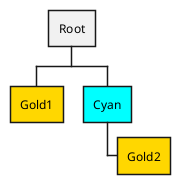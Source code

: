 {
  "sha1": "i1qdud022ju0b0g926yed3a6x5ju5rr",
  "insertion": {
    "when": "2024-06-03T18:59:30.254Z",
    "url": "https://forum.plantuml.net/14362/styling-descendents-error-in-wbs-diagrams",
    "user": "plantuml@gmail.com"
  }
}
@startwbs
<style>
wbsDiagram {
  .gold * {
    BackgroundColor gold
  }
  .cyan * {
    BackgroundColor cyan
  }
}
</style>

* Root
** Gold1 <<gold>>
** Cyan <<cyan>>
*** Gold2 <<gold>>
@endwbs
